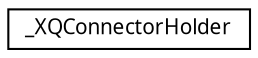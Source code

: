 digraph G
{
  edge [fontname="FreeSans.ttf",fontsize=10,labelfontname="FreeSans.ttf",labelfontsize=10];
  node [fontname="FreeSans.ttf",fontsize=10,shape=record];
  rankdir=LR;
  Node1 [label="_XQConnectorHolder",height=0.2,width=0.4,color="black", fillcolor="white", style="filled",URL="$class___x_q_connector_holder.html"];
}
